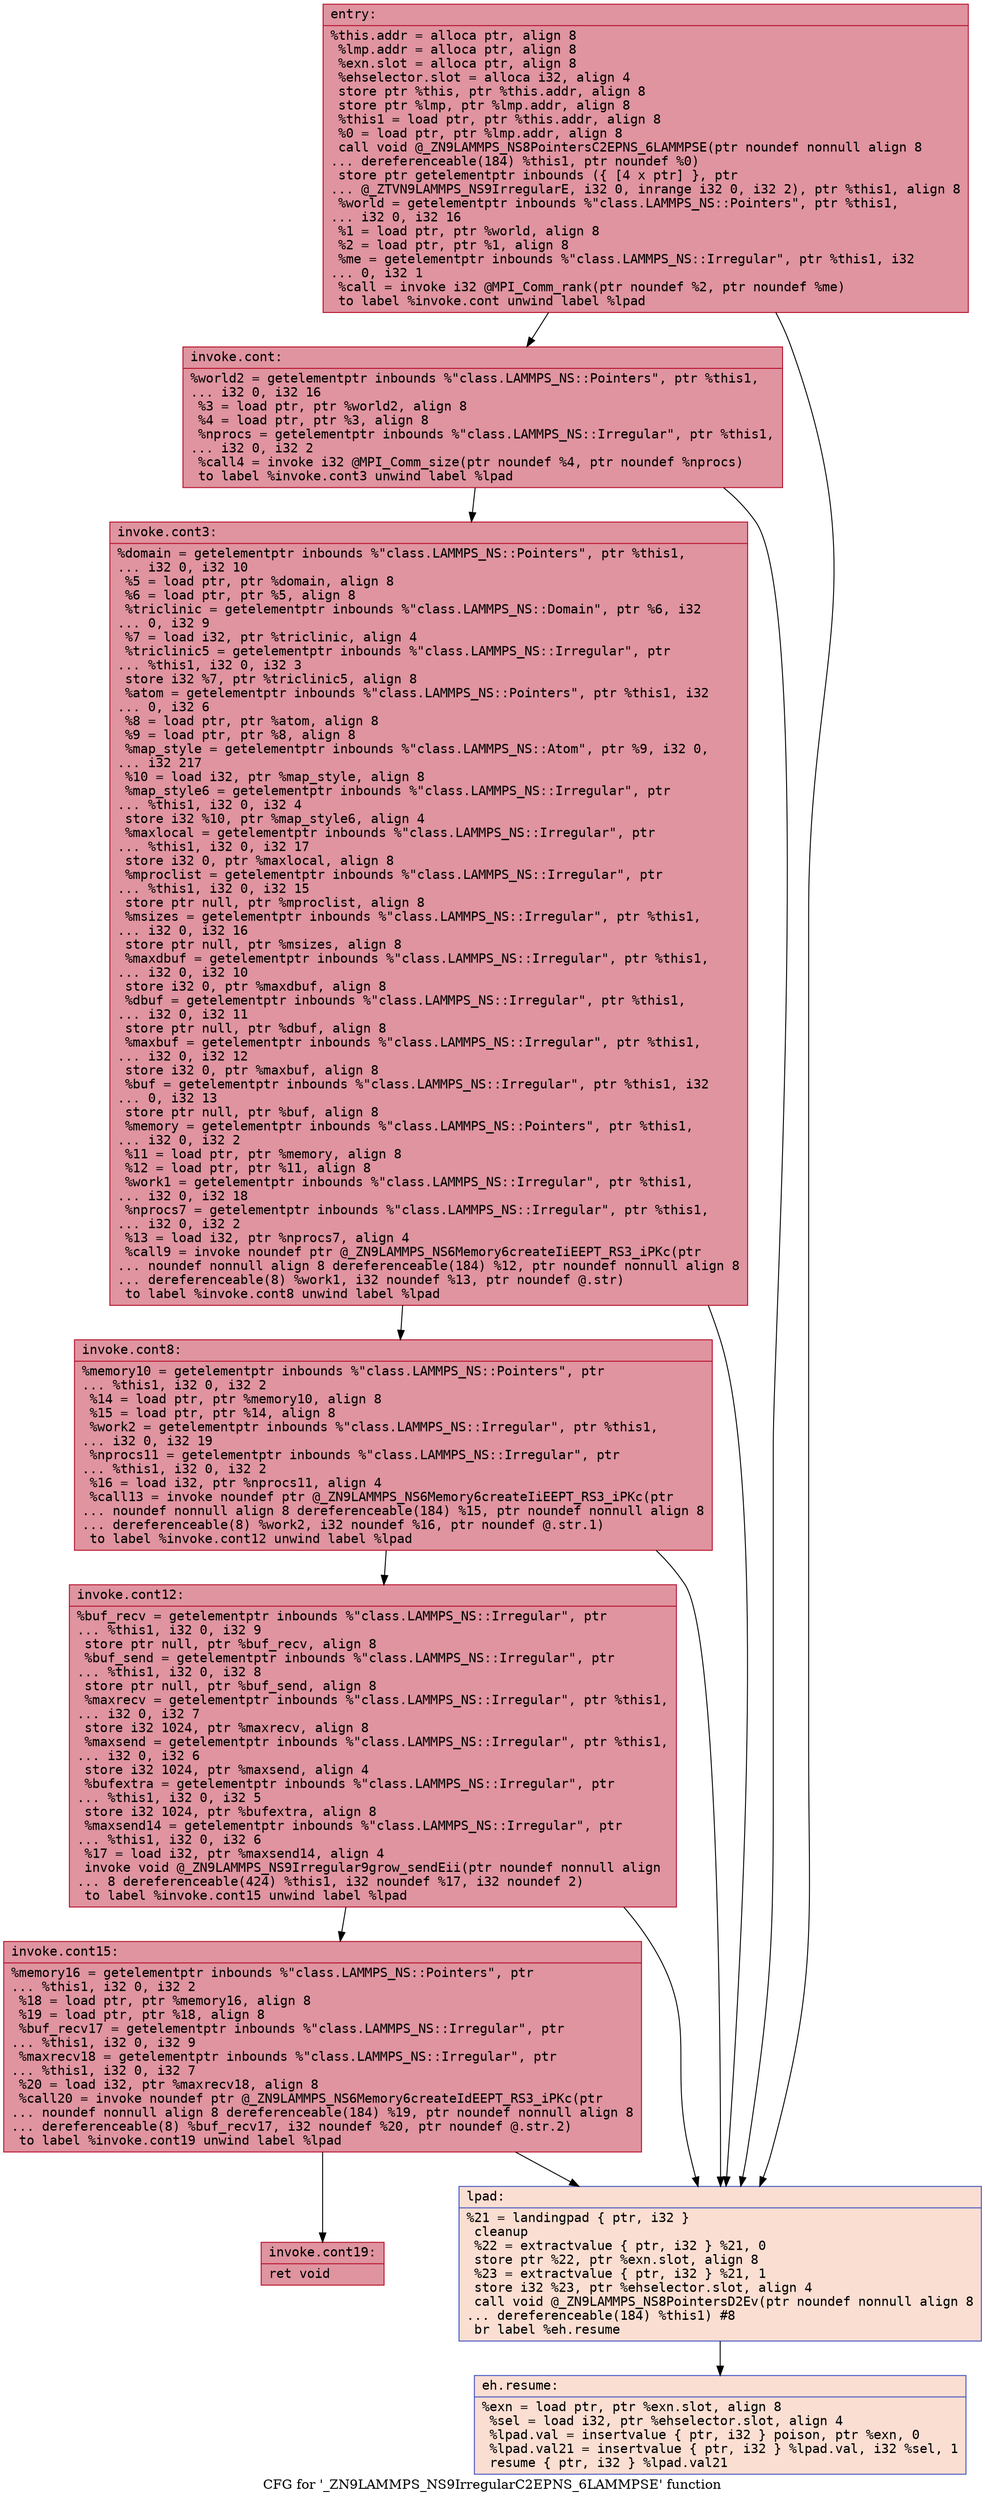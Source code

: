 digraph "CFG for '_ZN9LAMMPS_NS9IrregularC2EPNS_6LAMMPSE' function" {
	label="CFG for '_ZN9LAMMPS_NS9IrregularC2EPNS_6LAMMPSE' function";

	Node0x561dd3e330a0 [shape=record,color="#b70d28ff", style=filled, fillcolor="#b70d2870" fontname="Courier",label="{entry:\l|  %this.addr = alloca ptr, align 8\l  %lmp.addr = alloca ptr, align 8\l  %exn.slot = alloca ptr, align 8\l  %ehselector.slot = alloca i32, align 4\l  store ptr %this, ptr %this.addr, align 8\l  store ptr %lmp, ptr %lmp.addr, align 8\l  %this1 = load ptr, ptr %this.addr, align 8\l  %0 = load ptr, ptr %lmp.addr, align 8\l  call void @_ZN9LAMMPS_NS8PointersC2EPNS_6LAMMPSE(ptr noundef nonnull align 8\l... dereferenceable(184) %this1, ptr noundef %0)\l  store ptr getelementptr inbounds (\{ [4 x ptr] \}, ptr\l... @_ZTVN9LAMMPS_NS9IrregularE, i32 0, inrange i32 0, i32 2), ptr %this1, align 8\l  %world = getelementptr inbounds %\"class.LAMMPS_NS::Pointers\", ptr %this1,\l... i32 0, i32 16\l  %1 = load ptr, ptr %world, align 8\l  %2 = load ptr, ptr %1, align 8\l  %me = getelementptr inbounds %\"class.LAMMPS_NS::Irregular\", ptr %this1, i32\l... 0, i32 1\l  %call = invoke i32 @MPI_Comm_rank(ptr noundef %2, ptr noundef %me)\l          to label %invoke.cont unwind label %lpad\l}"];
	Node0x561dd3e330a0 -> Node0x561dd3e33fe0[tooltip="entry -> invoke.cont\nProbability 100.00%" ];
	Node0x561dd3e330a0 -> Node0x561dd3e340c0[tooltip="entry -> lpad\nProbability 0.00%" ];
	Node0x561dd3e33fe0 [shape=record,color="#b70d28ff", style=filled, fillcolor="#b70d2870" fontname="Courier",label="{invoke.cont:\l|  %world2 = getelementptr inbounds %\"class.LAMMPS_NS::Pointers\", ptr %this1,\l... i32 0, i32 16\l  %3 = load ptr, ptr %world2, align 8\l  %4 = load ptr, ptr %3, align 8\l  %nprocs = getelementptr inbounds %\"class.LAMMPS_NS::Irregular\", ptr %this1,\l... i32 0, i32 2\l  %call4 = invoke i32 @MPI_Comm_size(ptr noundef %4, ptr noundef %nprocs)\l          to label %invoke.cont3 unwind label %lpad\l}"];
	Node0x561dd3e33fe0 -> Node0x561dd3e34840[tooltip="invoke.cont -> invoke.cont3\nProbability 100.00%" ];
	Node0x561dd3e33fe0 -> Node0x561dd3e340c0[tooltip="invoke.cont -> lpad\nProbability 0.00%" ];
	Node0x561dd3e34840 [shape=record,color="#b70d28ff", style=filled, fillcolor="#b70d2870" fontname="Courier",label="{invoke.cont3:\l|  %domain = getelementptr inbounds %\"class.LAMMPS_NS::Pointers\", ptr %this1,\l... i32 0, i32 10\l  %5 = load ptr, ptr %domain, align 8\l  %6 = load ptr, ptr %5, align 8\l  %triclinic = getelementptr inbounds %\"class.LAMMPS_NS::Domain\", ptr %6, i32\l... 0, i32 9\l  %7 = load i32, ptr %triclinic, align 4\l  %triclinic5 = getelementptr inbounds %\"class.LAMMPS_NS::Irregular\", ptr\l... %this1, i32 0, i32 3\l  store i32 %7, ptr %triclinic5, align 8\l  %atom = getelementptr inbounds %\"class.LAMMPS_NS::Pointers\", ptr %this1, i32\l... 0, i32 6\l  %8 = load ptr, ptr %atom, align 8\l  %9 = load ptr, ptr %8, align 8\l  %map_style = getelementptr inbounds %\"class.LAMMPS_NS::Atom\", ptr %9, i32 0,\l... i32 217\l  %10 = load i32, ptr %map_style, align 8\l  %map_style6 = getelementptr inbounds %\"class.LAMMPS_NS::Irregular\", ptr\l... %this1, i32 0, i32 4\l  store i32 %10, ptr %map_style6, align 4\l  %maxlocal = getelementptr inbounds %\"class.LAMMPS_NS::Irregular\", ptr\l... %this1, i32 0, i32 17\l  store i32 0, ptr %maxlocal, align 8\l  %mproclist = getelementptr inbounds %\"class.LAMMPS_NS::Irregular\", ptr\l... %this1, i32 0, i32 15\l  store ptr null, ptr %mproclist, align 8\l  %msizes = getelementptr inbounds %\"class.LAMMPS_NS::Irregular\", ptr %this1,\l... i32 0, i32 16\l  store ptr null, ptr %msizes, align 8\l  %maxdbuf = getelementptr inbounds %\"class.LAMMPS_NS::Irregular\", ptr %this1,\l... i32 0, i32 10\l  store i32 0, ptr %maxdbuf, align 8\l  %dbuf = getelementptr inbounds %\"class.LAMMPS_NS::Irregular\", ptr %this1,\l... i32 0, i32 11\l  store ptr null, ptr %dbuf, align 8\l  %maxbuf = getelementptr inbounds %\"class.LAMMPS_NS::Irregular\", ptr %this1,\l... i32 0, i32 12\l  store i32 0, ptr %maxbuf, align 8\l  %buf = getelementptr inbounds %\"class.LAMMPS_NS::Irregular\", ptr %this1, i32\l... 0, i32 13\l  store ptr null, ptr %buf, align 8\l  %memory = getelementptr inbounds %\"class.LAMMPS_NS::Pointers\", ptr %this1,\l... i32 0, i32 2\l  %11 = load ptr, ptr %memory, align 8\l  %12 = load ptr, ptr %11, align 8\l  %work1 = getelementptr inbounds %\"class.LAMMPS_NS::Irregular\", ptr %this1,\l... i32 0, i32 18\l  %nprocs7 = getelementptr inbounds %\"class.LAMMPS_NS::Irregular\", ptr %this1,\l... i32 0, i32 2\l  %13 = load i32, ptr %nprocs7, align 4\l  %call9 = invoke noundef ptr @_ZN9LAMMPS_NS6Memory6createIiEEPT_RS3_iPKc(ptr\l... noundef nonnull align 8 dereferenceable(184) %12, ptr noundef nonnull align 8\l... dereferenceable(8) %work1, i32 noundef %13, ptr noundef @.str)\l          to label %invoke.cont8 unwind label %lpad\l}"];
	Node0x561dd3e34840 -> Node0x561dd3e37550[tooltip="invoke.cont3 -> invoke.cont8\nProbability 100.00%" ];
	Node0x561dd3e34840 -> Node0x561dd3e340c0[tooltip="invoke.cont3 -> lpad\nProbability 0.00%" ];
	Node0x561dd3e37550 [shape=record,color="#b70d28ff", style=filled, fillcolor="#b70d2870" fontname="Courier",label="{invoke.cont8:\l|  %memory10 = getelementptr inbounds %\"class.LAMMPS_NS::Pointers\", ptr\l... %this1, i32 0, i32 2\l  %14 = load ptr, ptr %memory10, align 8\l  %15 = load ptr, ptr %14, align 8\l  %work2 = getelementptr inbounds %\"class.LAMMPS_NS::Irregular\", ptr %this1,\l... i32 0, i32 19\l  %nprocs11 = getelementptr inbounds %\"class.LAMMPS_NS::Irregular\", ptr\l... %this1, i32 0, i32 2\l  %16 = load i32, ptr %nprocs11, align 4\l  %call13 = invoke noundef ptr @_ZN9LAMMPS_NS6Memory6createIiEEPT_RS3_iPKc(ptr\l... noundef nonnull align 8 dereferenceable(184) %15, ptr noundef nonnull align 8\l... dereferenceable(8) %work2, i32 noundef %16, ptr noundef @.str.1)\l          to label %invoke.cont12 unwind label %lpad\l}"];
	Node0x561dd3e37550 -> Node0x561dd3e37d70[tooltip="invoke.cont8 -> invoke.cont12\nProbability 100.00%" ];
	Node0x561dd3e37550 -> Node0x561dd3e340c0[tooltip="invoke.cont8 -> lpad\nProbability 0.00%" ];
	Node0x561dd3e37d70 [shape=record,color="#b70d28ff", style=filled, fillcolor="#b70d2870" fontname="Courier",label="{invoke.cont12:\l|  %buf_recv = getelementptr inbounds %\"class.LAMMPS_NS::Irregular\", ptr\l... %this1, i32 0, i32 9\l  store ptr null, ptr %buf_recv, align 8\l  %buf_send = getelementptr inbounds %\"class.LAMMPS_NS::Irregular\", ptr\l... %this1, i32 0, i32 8\l  store ptr null, ptr %buf_send, align 8\l  %maxrecv = getelementptr inbounds %\"class.LAMMPS_NS::Irregular\", ptr %this1,\l... i32 0, i32 7\l  store i32 1024, ptr %maxrecv, align 8\l  %maxsend = getelementptr inbounds %\"class.LAMMPS_NS::Irregular\", ptr %this1,\l... i32 0, i32 6\l  store i32 1024, ptr %maxsend, align 4\l  %bufextra = getelementptr inbounds %\"class.LAMMPS_NS::Irregular\", ptr\l... %this1, i32 0, i32 5\l  store i32 1024, ptr %bufextra, align 8\l  %maxsend14 = getelementptr inbounds %\"class.LAMMPS_NS::Irregular\", ptr\l... %this1, i32 0, i32 6\l  %17 = load i32, ptr %maxsend14, align 4\l  invoke void @_ZN9LAMMPS_NS9Irregular9grow_sendEii(ptr noundef nonnull align\l... 8 dereferenceable(424) %this1, i32 noundef %17, i32 noundef 2)\l          to label %invoke.cont15 unwind label %lpad\l}"];
	Node0x561dd3e37d70 -> Node0x561dd3e389f0[tooltip="invoke.cont12 -> invoke.cont15\nProbability 100.00%" ];
	Node0x561dd3e37d70 -> Node0x561dd3e340c0[tooltip="invoke.cont12 -> lpad\nProbability 0.00%" ];
	Node0x561dd3e389f0 [shape=record,color="#b70d28ff", style=filled, fillcolor="#b70d2870" fontname="Courier",label="{invoke.cont15:\l|  %memory16 = getelementptr inbounds %\"class.LAMMPS_NS::Pointers\", ptr\l... %this1, i32 0, i32 2\l  %18 = load ptr, ptr %memory16, align 8\l  %19 = load ptr, ptr %18, align 8\l  %buf_recv17 = getelementptr inbounds %\"class.LAMMPS_NS::Irregular\", ptr\l... %this1, i32 0, i32 9\l  %maxrecv18 = getelementptr inbounds %\"class.LAMMPS_NS::Irregular\", ptr\l... %this1, i32 0, i32 7\l  %20 = load i32, ptr %maxrecv18, align 8\l  %call20 = invoke noundef ptr @_ZN9LAMMPS_NS6Memory6createIdEEPT_RS3_iPKc(ptr\l... noundef nonnull align 8 dereferenceable(184) %19, ptr noundef nonnull align 8\l... dereferenceable(8) %buf_recv17, i32 noundef %20, ptr noundef @.str.2)\l          to label %invoke.cont19 unwind label %lpad\l}"];
	Node0x561dd3e389f0 -> Node0x561dd3e39650[tooltip="invoke.cont15 -> invoke.cont19\nProbability 100.00%" ];
	Node0x561dd3e389f0 -> Node0x561dd3e340c0[tooltip="invoke.cont15 -> lpad\nProbability 0.00%" ];
	Node0x561dd3e39650 [shape=record,color="#b70d28ff", style=filled, fillcolor="#b70d2870" fontname="Courier",label="{invoke.cont19:\l|  ret void\l}"];
	Node0x561dd3e340c0 [shape=record,color="#3d50c3ff", style=filled, fillcolor="#f7b59970" fontname="Courier",label="{lpad:\l|  %21 = landingpad \{ ptr, i32 \}\l          cleanup\l  %22 = extractvalue \{ ptr, i32 \} %21, 0\l  store ptr %22, ptr %exn.slot, align 8\l  %23 = extractvalue \{ ptr, i32 \} %21, 1\l  store i32 %23, ptr %ehselector.slot, align 4\l  call void @_ZN9LAMMPS_NS8PointersD2Ev(ptr noundef nonnull align 8\l... dereferenceable(184) %this1) #8\l  br label %eh.resume\l}"];
	Node0x561dd3e340c0 -> Node0x561dd3e39d80[tooltip="lpad -> eh.resume\nProbability 100.00%" ];
	Node0x561dd3e39d80 [shape=record,color="#3d50c3ff", style=filled, fillcolor="#f7b59970" fontname="Courier",label="{eh.resume:\l|  %exn = load ptr, ptr %exn.slot, align 8\l  %sel = load i32, ptr %ehselector.slot, align 4\l  %lpad.val = insertvalue \{ ptr, i32 \} poison, ptr %exn, 0\l  %lpad.val21 = insertvalue \{ ptr, i32 \} %lpad.val, i32 %sel, 1\l  resume \{ ptr, i32 \} %lpad.val21\l}"];
}
